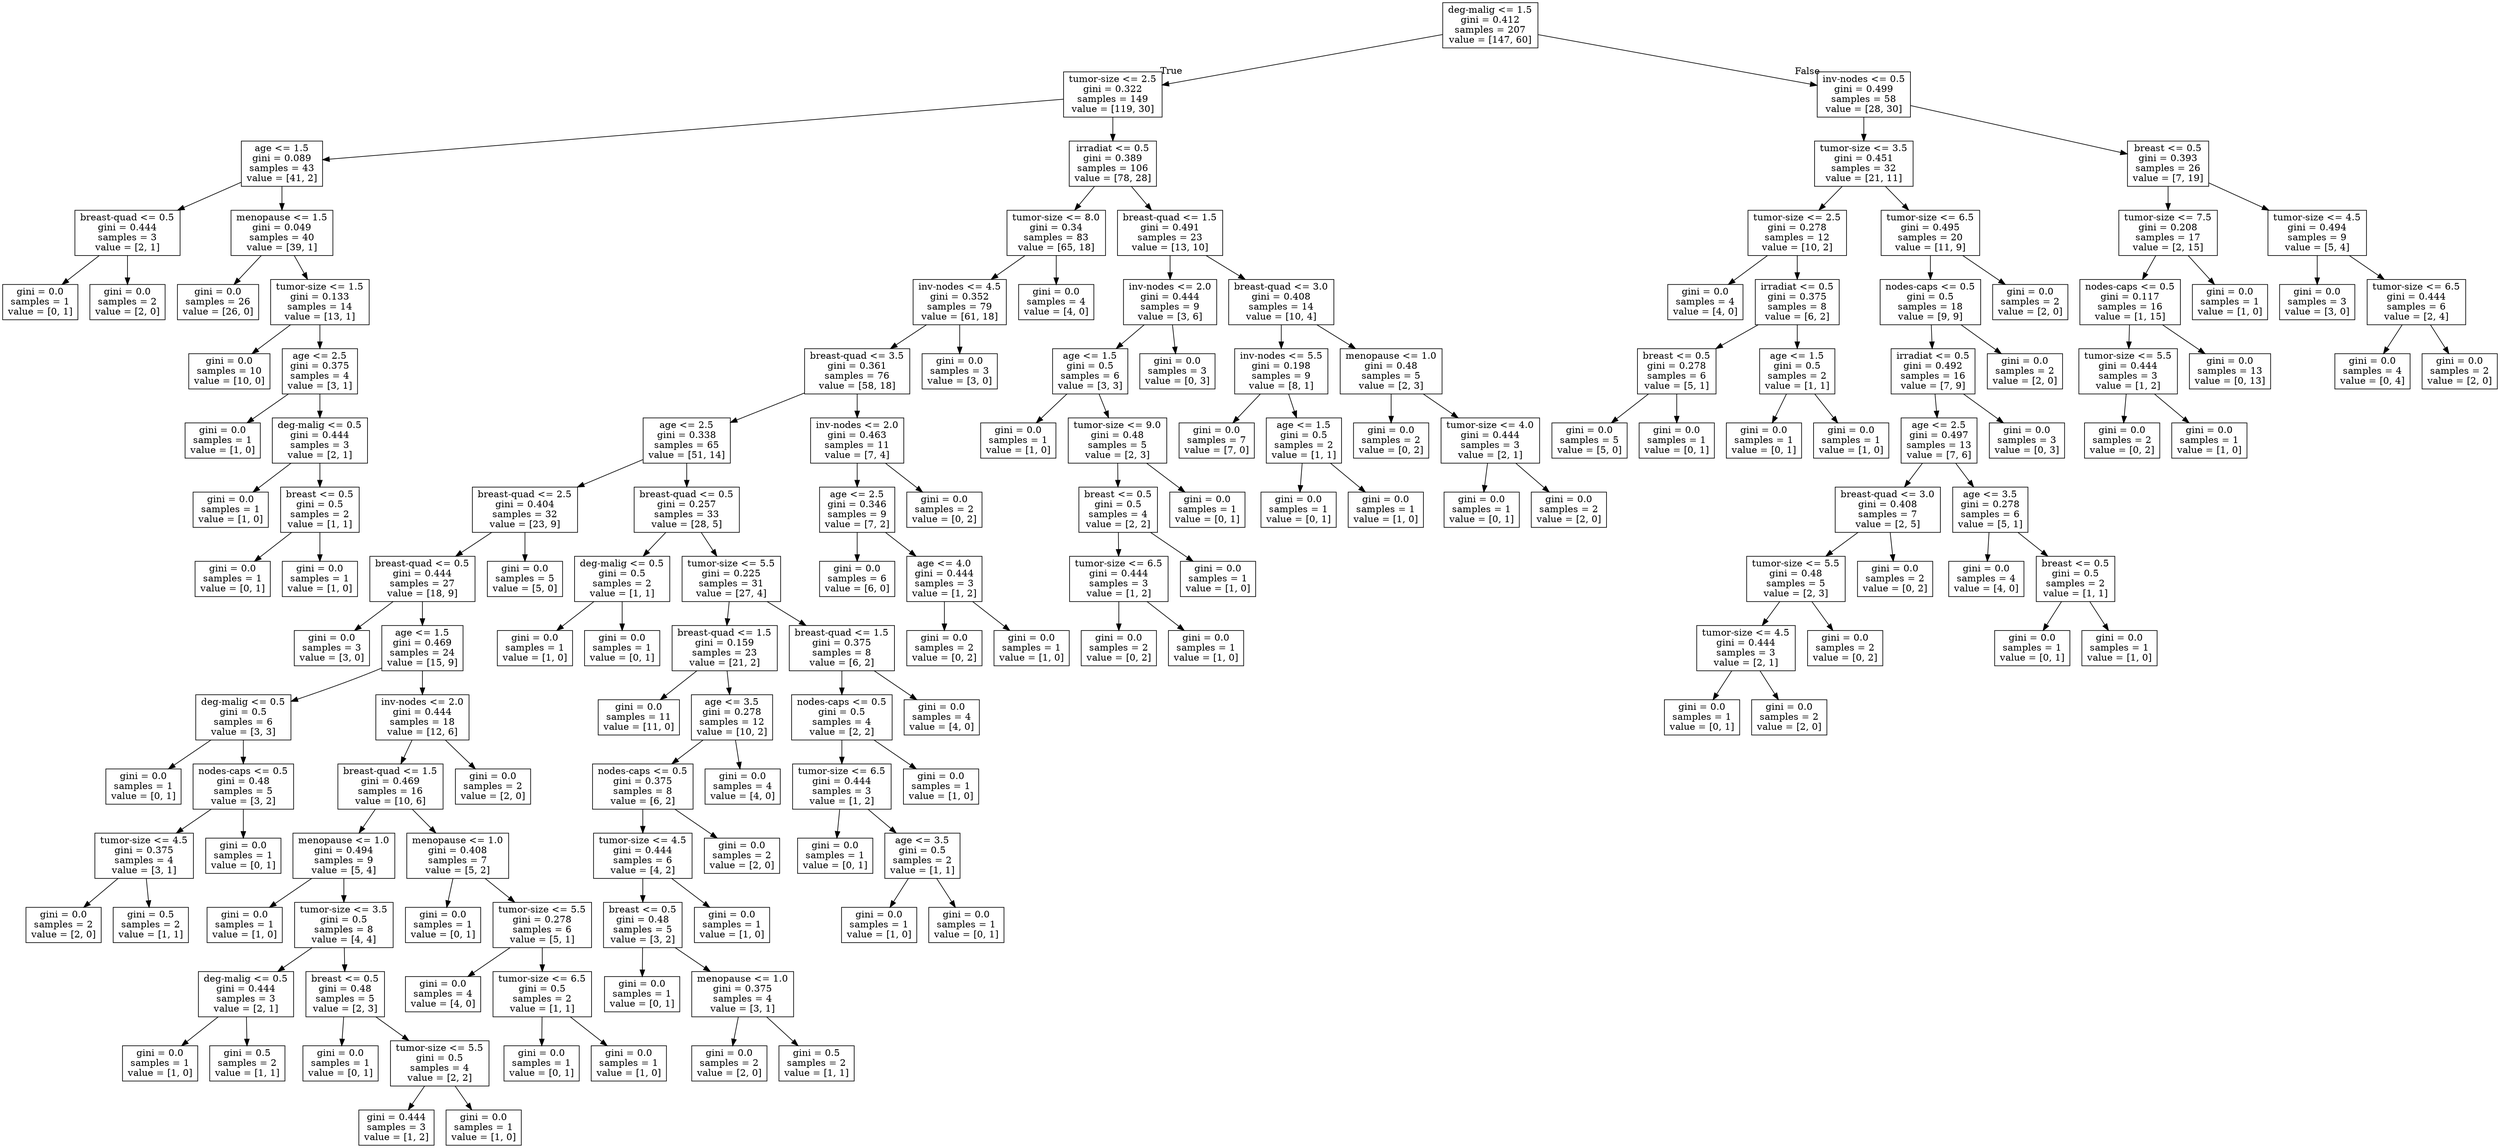 digraph Tree {
node [shape=box] ;
0 [label="deg-malig <= 1.5\ngini = 0.412\nsamples = 207\nvalue = [147, 60]"] ;
1 [label="tumor-size <= 2.5\ngini = 0.322\nsamples = 149\nvalue = [119, 30]"] ;
0 -> 1 [labeldistance=2.5, labelangle=45, headlabel="True"] ;
2 [label="age <= 1.5\ngini = 0.089\nsamples = 43\nvalue = [41, 2]"] ;
1 -> 2 ;
3 [label="breast-quad <= 0.5\ngini = 0.444\nsamples = 3\nvalue = [2, 1]"] ;
2 -> 3 ;
4 [label="gini = 0.0\nsamples = 1\nvalue = [0, 1]"] ;
3 -> 4 ;
5 [label="gini = 0.0\nsamples = 2\nvalue = [2, 0]"] ;
3 -> 5 ;
6 [label="menopause <= 1.5\ngini = 0.049\nsamples = 40\nvalue = [39, 1]"] ;
2 -> 6 ;
7 [label="gini = 0.0\nsamples = 26\nvalue = [26, 0]"] ;
6 -> 7 ;
8 [label="tumor-size <= 1.5\ngini = 0.133\nsamples = 14\nvalue = [13, 1]"] ;
6 -> 8 ;
9 [label="gini = 0.0\nsamples = 10\nvalue = [10, 0]"] ;
8 -> 9 ;
10 [label="age <= 2.5\ngini = 0.375\nsamples = 4\nvalue = [3, 1]"] ;
8 -> 10 ;
11 [label="gini = 0.0\nsamples = 1\nvalue = [1, 0]"] ;
10 -> 11 ;
12 [label="deg-malig <= 0.5\ngini = 0.444\nsamples = 3\nvalue = [2, 1]"] ;
10 -> 12 ;
13 [label="gini = 0.0\nsamples = 1\nvalue = [1, 0]"] ;
12 -> 13 ;
14 [label="breast <= 0.5\ngini = 0.5\nsamples = 2\nvalue = [1, 1]"] ;
12 -> 14 ;
15 [label="gini = 0.0\nsamples = 1\nvalue = [0, 1]"] ;
14 -> 15 ;
16 [label="gini = 0.0\nsamples = 1\nvalue = [1, 0]"] ;
14 -> 16 ;
17 [label="irradiat <= 0.5\ngini = 0.389\nsamples = 106\nvalue = [78, 28]"] ;
1 -> 17 ;
18 [label="tumor-size <= 8.0\ngini = 0.34\nsamples = 83\nvalue = [65, 18]"] ;
17 -> 18 ;
19 [label="inv-nodes <= 4.5\ngini = 0.352\nsamples = 79\nvalue = [61, 18]"] ;
18 -> 19 ;
20 [label="breast-quad <= 3.5\ngini = 0.361\nsamples = 76\nvalue = [58, 18]"] ;
19 -> 20 ;
21 [label="age <= 2.5\ngini = 0.338\nsamples = 65\nvalue = [51, 14]"] ;
20 -> 21 ;
22 [label="breast-quad <= 2.5\ngini = 0.404\nsamples = 32\nvalue = [23, 9]"] ;
21 -> 22 ;
23 [label="breast-quad <= 0.5\ngini = 0.444\nsamples = 27\nvalue = [18, 9]"] ;
22 -> 23 ;
24 [label="gini = 0.0\nsamples = 3\nvalue = [3, 0]"] ;
23 -> 24 ;
25 [label="age <= 1.5\ngini = 0.469\nsamples = 24\nvalue = [15, 9]"] ;
23 -> 25 ;
26 [label="deg-malig <= 0.5\ngini = 0.5\nsamples = 6\nvalue = [3, 3]"] ;
25 -> 26 ;
27 [label="gini = 0.0\nsamples = 1\nvalue = [0, 1]"] ;
26 -> 27 ;
28 [label="nodes-caps <= 0.5\ngini = 0.48\nsamples = 5\nvalue = [3, 2]"] ;
26 -> 28 ;
29 [label="tumor-size <= 4.5\ngini = 0.375\nsamples = 4\nvalue = [3, 1]"] ;
28 -> 29 ;
30 [label="gini = 0.0\nsamples = 2\nvalue = [2, 0]"] ;
29 -> 30 ;
31 [label="gini = 0.5\nsamples = 2\nvalue = [1, 1]"] ;
29 -> 31 ;
32 [label="gini = 0.0\nsamples = 1\nvalue = [0, 1]"] ;
28 -> 32 ;
33 [label="inv-nodes <= 2.0\ngini = 0.444\nsamples = 18\nvalue = [12, 6]"] ;
25 -> 33 ;
34 [label="breast-quad <= 1.5\ngini = 0.469\nsamples = 16\nvalue = [10, 6]"] ;
33 -> 34 ;
35 [label="menopause <= 1.0\ngini = 0.494\nsamples = 9\nvalue = [5, 4]"] ;
34 -> 35 ;
36 [label="gini = 0.0\nsamples = 1\nvalue = [1, 0]"] ;
35 -> 36 ;
37 [label="tumor-size <= 3.5\ngini = 0.5\nsamples = 8\nvalue = [4, 4]"] ;
35 -> 37 ;
38 [label="deg-malig <= 0.5\ngini = 0.444\nsamples = 3\nvalue = [2, 1]"] ;
37 -> 38 ;
39 [label="gini = 0.0\nsamples = 1\nvalue = [1, 0]"] ;
38 -> 39 ;
40 [label="gini = 0.5\nsamples = 2\nvalue = [1, 1]"] ;
38 -> 40 ;
41 [label="breast <= 0.5\ngini = 0.48\nsamples = 5\nvalue = [2, 3]"] ;
37 -> 41 ;
42 [label="gini = 0.0\nsamples = 1\nvalue = [0, 1]"] ;
41 -> 42 ;
43 [label="tumor-size <= 5.5\ngini = 0.5\nsamples = 4\nvalue = [2, 2]"] ;
41 -> 43 ;
44 [label="gini = 0.444\nsamples = 3\nvalue = [1, 2]"] ;
43 -> 44 ;
45 [label="gini = 0.0\nsamples = 1\nvalue = [1, 0]"] ;
43 -> 45 ;
46 [label="menopause <= 1.0\ngini = 0.408\nsamples = 7\nvalue = [5, 2]"] ;
34 -> 46 ;
47 [label="gini = 0.0\nsamples = 1\nvalue = [0, 1]"] ;
46 -> 47 ;
48 [label="tumor-size <= 5.5\ngini = 0.278\nsamples = 6\nvalue = [5, 1]"] ;
46 -> 48 ;
49 [label="gini = 0.0\nsamples = 4\nvalue = [4, 0]"] ;
48 -> 49 ;
50 [label="tumor-size <= 6.5\ngini = 0.5\nsamples = 2\nvalue = [1, 1]"] ;
48 -> 50 ;
51 [label="gini = 0.0\nsamples = 1\nvalue = [0, 1]"] ;
50 -> 51 ;
52 [label="gini = 0.0\nsamples = 1\nvalue = [1, 0]"] ;
50 -> 52 ;
53 [label="gini = 0.0\nsamples = 2\nvalue = [2, 0]"] ;
33 -> 53 ;
54 [label="gini = 0.0\nsamples = 5\nvalue = [5, 0]"] ;
22 -> 54 ;
55 [label="breast-quad <= 0.5\ngini = 0.257\nsamples = 33\nvalue = [28, 5]"] ;
21 -> 55 ;
56 [label="deg-malig <= 0.5\ngini = 0.5\nsamples = 2\nvalue = [1, 1]"] ;
55 -> 56 ;
57 [label="gini = 0.0\nsamples = 1\nvalue = [1, 0]"] ;
56 -> 57 ;
58 [label="gini = 0.0\nsamples = 1\nvalue = [0, 1]"] ;
56 -> 58 ;
59 [label="tumor-size <= 5.5\ngini = 0.225\nsamples = 31\nvalue = [27, 4]"] ;
55 -> 59 ;
60 [label="breast-quad <= 1.5\ngini = 0.159\nsamples = 23\nvalue = [21, 2]"] ;
59 -> 60 ;
61 [label="gini = 0.0\nsamples = 11\nvalue = [11, 0]"] ;
60 -> 61 ;
62 [label="age <= 3.5\ngini = 0.278\nsamples = 12\nvalue = [10, 2]"] ;
60 -> 62 ;
63 [label="nodes-caps <= 0.5\ngini = 0.375\nsamples = 8\nvalue = [6, 2]"] ;
62 -> 63 ;
64 [label="tumor-size <= 4.5\ngini = 0.444\nsamples = 6\nvalue = [4, 2]"] ;
63 -> 64 ;
65 [label="breast <= 0.5\ngini = 0.48\nsamples = 5\nvalue = [3, 2]"] ;
64 -> 65 ;
66 [label="gini = 0.0\nsamples = 1\nvalue = [0, 1]"] ;
65 -> 66 ;
67 [label="menopause <= 1.0\ngini = 0.375\nsamples = 4\nvalue = [3, 1]"] ;
65 -> 67 ;
68 [label="gini = 0.0\nsamples = 2\nvalue = [2, 0]"] ;
67 -> 68 ;
69 [label="gini = 0.5\nsamples = 2\nvalue = [1, 1]"] ;
67 -> 69 ;
70 [label="gini = 0.0\nsamples = 1\nvalue = [1, 0]"] ;
64 -> 70 ;
71 [label="gini = 0.0\nsamples = 2\nvalue = [2, 0]"] ;
63 -> 71 ;
72 [label="gini = 0.0\nsamples = 4\nvalue = [4, 0]"] ;
62 -> 72 ;
73 [label="breast-quad <= 1.5\ngini = 0.375\nsamples = 8\nvalue = [6, 2]"] ;
59 -> 73 ;
74 [label="nodes-caps <= 0.5\ngini = 0.5\nsamples = 4\nvalue = [2, 2]"] ;
73 -> 74 ;
75 [label="tumor-size <= 6.5\ngini = 0.444\nsamples = 3\nvalue = [1, 2]"] ;
74 -> 75 ;
76 [label="gini = 0.0\nsamples = 1\nvalue = [0, 1]"] ;
75 -> 76 ;
77 [label="age <= 3.5\ngini = 0.5\nsamples = 2\nvalue = [1, 1]"] ;
75 -> 77 ;
78 [label="gini = 0.0\nsamples = 1\nvalue = [1, 0]"] ;
77 -> 78 ;
79 [label="gini = 0.0\nsamples = 1\nvalue = [0, 1]"] ;
77 -> 79 ;
80 [label="gini = 0.0\nsamples = 1\nvalue = [1, 0]"] ;
74 -> 80 ;
81 [label="gini = 0.0\nsamples = 4\nvalue = [4, 0]"] ;
73 -> 81 ;
82 [label="inv-nodes <= 2.0\ngini = 0.463\nsamples = 11\nvalue = [7, 4]"] ;
20 -> 82 ;
83 [label="age <= 2.5\ngini = 0.346\nsamples = 9\nvalue = [7, 2]"] ;
82 -> 83 ;
84 [label="gini = 0.0\nsamples = 6\nvalue = [6, 0]"] ;
83 -> 84 ;
85 [label="age <= 4.0\ngini = 0.444\nsamples = 3\nvalue = [1, 2]"] ;
83 -> 85 ;
86 [label="gini = 0.0\nsamples = 2\nvalue = [0, 2]"] ;
85 -> 86 ;
87 [label="gini = 0.0\nsamples = 1\nvalue = [1, 0]"] ;
85 -> 87 ;
88 [label="gini = 0.0\nsamples = 2\nvalue = [0, 2]"] ;
82 -> 88 ;
89 [label="gini = 0.0\nsamples = 3\nvalue = [3, 0]"] ;
19 -> 89 ;
90 [label="gini = 0.0\nsamples = 4\nvalue = [4, 0]"] ;
18 -> 90 ;
91 [label="breast-quad <= 1.5\ngini = 0.491\nsamples = 23\nvalue = [13, 10]"] ;
17 -> 91 ;
92 [label="inv-nodes <= 2.0\ngini = 0.444\nsamples = 9\nvalue = [3, 6]"] ;
91 -> 92 ;
93 [label="age <= 1.5\ngini = 0.5\nsamples = 6\nvalue = [3, 3]"] ;
92 -> 93 ;
94 [label="gini = 0.0\nsamples = 1\nvalue = [1, 0]"] ;
93 -> 94 ;
95 [label="tumor-size <= 9.0\ngini = 0.48\nsamples = 5\nvalue = [2, 3]"] ;
93 -> 95 ;
96 [label="breast <= 0.5\ngini = 0.5\nsamples = 4\nvalue = [2, 2]"] ;
95 -> 96 ;
97 [label="tumor-size <= 6.5\ngini = 0.444\nsamples = 3\nvalue = [1, 2]"] ;
96 -> 97 ;
98 [label="gini = 0.0\nsamples = 2\nvalue = [0, 2]"] ;
97 -> 98 ;
99 [label="gini = 0.0\nsamples = 1\nvalue = [1, 0]"] ;
97 -> 99 ;
100 [label="gini = 0.0\nsamples = 1\nvalue = [1, 0]"] ;
96 -> 100 ;
101 [label="gini = 0.0\nsamples = 1\nvalue = [0, 1]"] ;
95 -> 101 ;
102 [label="gini = 0.0\nsamples = 3\nvalue = [0, 3]"] ;
92 -> 102 ;
103 [label="breast-quad <= 3.0\ngini = 0.408\nsamples = 14\nvalue = [10, 4]"] ;
91 -> 103 ;
104 [label="inv-nodes <= 5.5\ngini = 0.198\nsamples = 9\nvalue = [8, 1]"] ;
103 -> 104 ;
105 [label="gini = 0.0\nsamples = 7\nvalue = [7, 0]"] ;
104 -> 105 ;
106 [label="age <= 1.5\ngini = 0.5\nsamples = 2\nvalue = [1, 1]"] ;
104 -> 106 ;
107 [label="gini = 0.0\nsamples = 1\nvalue = [0, 1]"] ;
106 -> 107 ;
108 [label="gini = 0.0\nsamples = 1\nvalue = [1, 0]"] ;
106 -> 108 ;
109 [label="menopause <= 1.0\ngini = 0.48\nsamples = 5\nvalue = [2, 3]"] ;
103 -> 109 ;
110 [label="gini = 0.0\nsamples = 2\nvalue = [0, 2]"] ;
109 -> 110 ;
111 [label="tumor-size <= 4.0\ngini = 0.444\nsamples = 3\nvalue = [2, 1]"] ;
109 -> 111 ;
112 [label="gini = 0.0\nsamples = 1\nvalue = [0, 1]"] ;
111 -> 112 ;
113 [label="gini = 0.0\nsamples = 2\nvalue = [2, 0]"] ;
111 -> 113 ;
114 [label="inv-nodes <= 0.5\ngini = 0.499\nsamples = 58\nvalue = [28, 30]"] ;
0 -> 114 [labeldistance=2.5, labelangle=-45, headlabel="False"] ;
115 [label="tumor-size <= 3.5\ngini = 0.451\nsamples = 32\nvalue = [21, 11]"] ;
114 -> 115 ;
116 [label="tumor-size <= 2.5\ngini = 0.278\nsamples = 12\nvalue = [10, 2]"] ;
115 -> 116 ;
117 [label="gini = 0.0\nsamples = 4\nvalue = [4, 0]"] ;
116 -> 117 ;
118 [label="irradiat <= 0.5\ngini = 0.375\nsamples = 8\nvalue = [6, 2]"] ;
116 -> 118 ;
119 [label="breast <= 0.5\ngini = 0.278\nsamples = 6\nvalue = [5, 1]"] ;
118 -> 119 ;
120 [label="gini = 0.0\nsamples = 5\nvalue = [5, 0]"] ;
119 -> 120 ;
121 [label="gini = 0.0\nsamples = 1\nvalue = [0, 1]"] ;
119 -> 121 ;
122 [label="age <= 1.5\ngini = 0.5\nsamples = 2\nvalue = [1, 1]"] ;
118 -> 122 ;
123 [label="gini = 0.0\nsamples = 1\nvalue = [0, 1]"] ;
122 -> 123 ;
124 [label="gini = 0.0\nsamples = 1\nvalue = [1, 0]"] ;
122 -> 124 ;
125 [label="tumor-size <= 6.5\ngini = 0.495\nsamples = 20\nvalue = [11, 9]"] ;
115 -> 125 ;
126 [label="nodes-caps <= 0.5\ngini = 0.5\nsamples = 18\nvalue = [9, 9]"] ;
125 -> 126 ;
127 [label="irradiat <= 0.5\ngini = 0.492\nsamples = 16\nvalue = [7, 9]"] ;
126 -> 127 ;
128 [label="age <= 2.5\ngini = 0.497\nsamples = 13\nvalue = [7, 6]"] ;
127 -> 128 ;
129 [label="breast-quad <= 3.0\ngini = 0.408\nsamples = 7\nvalue = [2, 5]"] ;
128 -> 129 ;
130 [label="tumor-size <= 5.5\ngini = 0.48\nsamples = 5\nvalue = [2, 3]"] ;
129 -> 130 ;
131 [label="tumor-size <= 4.5\ngini = 0.444\nsamples = 3\nvalue = [2, 1]"] ;
130 -> 131 ;
132 [label="gini = 0.0\nsamples = 1\nvalue = [0, 1]"] ;
131 -> 132 ;
133 [label="gini = 0.0\nsamples = 2\nvalue = [2, 0]"] ;
131 -> 133 ;
134 [label="gini = 0.0\nsamples = 2\nvalue = [0, 2]"] ;
130 -> 134 ;
135 [label="gini = 0.0\nsamples = 2\nvalue = [0, 2]"] ;
129 -> 135 ;
136 [label="age <= 3.5\ngini = 0.278\nsamples = 6\nvalue = [5, 1]"] ;
128 -> 136 ;
137 [label="gini = 0.0\nsamples = 4\nvalue = [4, 0]"] ;
136 -> 137 ;
138 [label="breast <= 0.5\ngini = 0.5\nsamples = 2\nvalue = [1, 1]"] ;
136 -> 138 ;
139 [label="gini = 0.0\nsamples = 1\nvalue = [0, 1]"] ;
138 -> 139 ;
140 [label="gini = 0.0\nsamples = 1\nvalue = [1, 0]"] ;
138 -> 140 ;
141 [label="gini = 0.0\nsamples = 3\nvalue = [0, 3]"] ;
127 -> 141 ;
142 [label="gini = 0.0\nsamples = 2\nvalue = [2, 0]"] ;
126 -> 142 ;
143 [label="gini = 0.0\nsamples = 2\nvalue = [2, 0]"] ;
125 -> 143 ;
144 [label="breast <= 0.5\ngini = 0.393\nsamples = 26\nvalue = [7, 19]"] ;
114 -> 144 ;
145 [label="tumor-size <= 7.5\ngini = 0.208\nsamples = 17\nvalue = [2, 15]"] ;
144 -> 145 ;
146 [label="nodes-caps <= 0.5\ngini = 0.117\nsamples = 16\nvalue = [1, 15]"] ;
145 -> 146 ;
147 [label="tumor-size <= 5.5\ngini = 0.444\nsamples = 3\nvalue = [1, 2]"] ;
146 -> 147 ;
148 [label="gini = 0.0\nsamples = 2\nvalue = [0, 2]"] ;
147 -> 148 ;
149 [label="gini = 0.0\nsamples = 1\nvalue = [1, 0]"] ;
147 -> 149 ;
150 [label="gini = 0.0\nsamples = 13\nvalue = [0, 13]"] ;
146 -> 150 ;
151 [label="gini = 0.0\nsamples = 1\nvalue = [1, 0]"] ;
145 -> 151 ;
152 [label="tumor-size <= 4.5\ngini = 0.494\nsamples = 9\nvalue = [5, 4]"] ;
144 -> 152 ;
153 [label="gini = 0.0\nsamples = 3\nvalue = [3, 0]"] ;
152 -> 153 ;
154 [label="tumor-size <= 6.5\ngini = 0.444\nsamples = 6\nvalue = [2, 4]"] ;
152 -> 154 ;
155 [label="gini = 0.0\nsamples = 4\nvalue = [0, 4]"] ;
154 -> 155 ;
156 [label="gini = 0.0\nsamples = 2\nvalue = [2, 0]"] ;
154 -> 156 ;
}